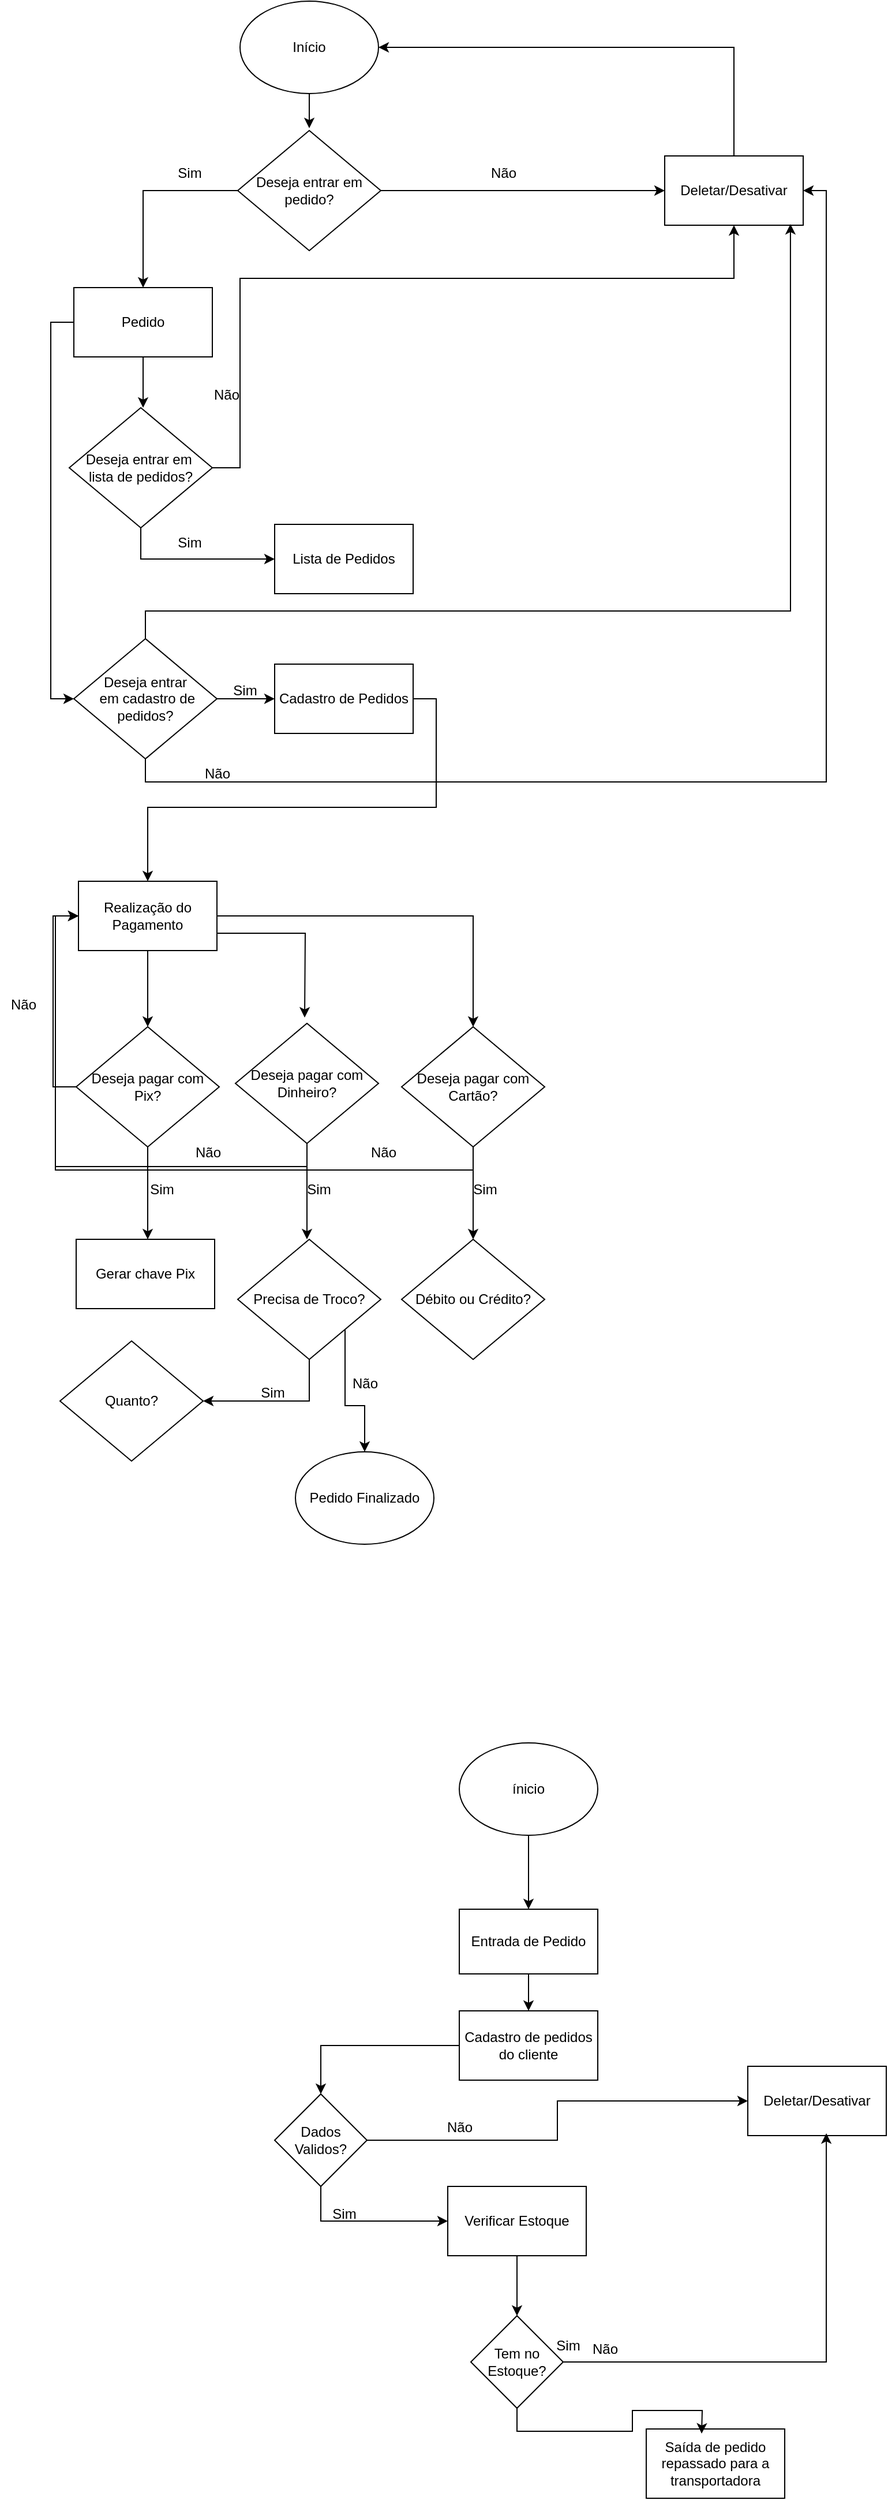<mxfile version="24.5.2" type="device">
  <diagram name="Página-1" id="TLPd1DgTYXxIqjMHZHWx">
    <mxGraphModel dx="1434" dy="782" grid="1" gridSize="8" guides="1" tooltips="1" connect="1" arrows="1" fold="1" page="1" pageScale="1" pageWidth="3300" pageHeight="4681" math="0" shadow="0">
      <root>
        <mxCell id="0" />
        <mxCell id="1" parent="0" />
        <mxCell id="2E5seLhveW0mqRELlNBj-6" value="" style="edgeStyle=orthogonalEdgeStyle;rounded=0;orthogonalLoop=1;jettySize=auto;html=1;" parent="1" source="2E5seLhveW0mqRELlNBj-1" edge="1">
          <mxGeometry relative="1" as="geometry">
            <mxPoint x="420" y="190" as="targetPoint" />
          </mxGeometry>
        </mxCell>
        <mxCell id="2E5seLhveW0mqRELlNBj-1" value="Início" style="ellipse;whiteSpace=wrap;html=1;" parent="1" vertex="1">
          <mxGeometry x="360" y="80" width="120" height="80" as="geometry" />
        </mxCell>
        <mxCell id="sw0cVe_-EWTT1FvwA-Mw-9" style="edgeStyle=orthogonalEdgeStyle;rounded=0;orthogonalLoop=1;jettySize=auto;html=1;exitX=0.5;exitY=1;exitDx=0;exitDy=0;entryX=0.5;entryY=0;entryDx=0;entryDy=0;" parent="1" source="sw0cVe_-EWTT1FvwA-Mw-3" target="sw0cVe_-EWTT1FvwA-Mw-4" edge="1">
          <mxGeometry relative="1" as="geometry" />
        </mxCell>
        <mxCell id="sw0cVe_-EWTT1FvwA-Mw-3" value="ínicio" style="ellipse;whiteSpace=wrap;html=1;" parent="1" vertex="1">
          <mxGeometry x="550" y="1588" width="120" height="80" as="geometry" />
        </mxCell>
        <mxCell id="sw0cVe_-EWTT1FvwA-Mw-31" style="edgeStyle=orthogonalEdgeStyle;rounded=0;orthogonalLoop=1;jettySize=auto;html=1;exitX=0.5;exitY=1;exitDx=0;exitDy=0;entryX=0.5;entryY=0;entryDx=0;entryDy=0;" parent="1" source="sw0cVe_-EWTT1FvwA-Mw-4" target="sw0cVe_-EWTT1FvwA-Mw-5" edge="1">
          <mxGeometry relative="1" as="geometry" />
        </mxCell>
        <mxCell id="sw0cVe_-EWTT1FvwA-Mw-4" value="Entrada de Pedido" style="rounded=0;whiteSpace=wrap;html=1;" parent="1" vertex="1">
          <mxGeometry x="550" y="1732" width="120" height="56" as="geometry" />
        </mxCell>
        <mxCell id="sw0cVe_-EWTT1FvwA-Mw-21" style="edgeStyle=orthogonalEdgeStyle;rounded=0;orthogonalLoop=1;jettySize=auto;html=1;entryX=0.5;entryY=0;entryDx=0;entryDy=0;" parent="1" source="sw0cVe_-EWTT1FvwA-Mw-5" target="sw0cVe_-EWTT1FvwA-Mw-18" edge="1">
          <mxGeometry relative="1" as="geometry" />
        </mxCell>
        <mxCell id="sw0cVe_-EWTT1FvwA-Mw-5" value="Cadastro de pedidos do cliente" style="rounded=0;whiteSpace=wrap;html=1;" parent="1" vertex="1">
          <mxGeometry x="550" y="1820" width="120" height="60" as="geometry" />
        </mxCell>
        <mxCell id="sw0cVe_-EWTT1FvwA-Mw-6" value="Saída de pedido repassado para a transportadora" style="rounded=0;whiteSpace=wrap;html=1;" parent="1" vertex="1">
          <mxGeometry x="712" y="2182" width="120" height="60" as="geometry" />
        </mxCell>
        <mxCell id="sw0cVe_-EWTT1FvwA-Mw-25" style="edgeStyle=orthogonalEdgeStyle;rounded=0;orthogonalLoop=1;jettySize=auto;html=1;exitX=0.5;exitY=1;exitDx=0;exitDy=0;entryX=0.5;entryY=0;entryDx=0;entryDy=0;" parent="1" source="sw0cVe_-EWTT1FvwA-Mw-10" target="sw0cVe_-EWTT1FvwA-Mw-11" edge="1">
          <mxGeometry relative="1" as="geometry" />
        </mxCell>
        <mxCell id="sw0cVe_-EWTT1FvwA-Mw-10" value="Verificar Estoque" style="rounded=0;whiteSpace=wrap;html=1;" parent="1" vertex="1">
          <mxGeometry x="540" y="1972" width="120" height="60" as="geometry" />
        </mxCell>
        <mxCell id="sw0cVe_-EWTT1FvwA-Mw-27" style="edgeStyle=orthogonalEdgeStyle;rounded=0;orthogonalLoop=1;jettySize=auto;html=1;exitX=0.5;exitY=1;exitDx=0;exitDy=0;" parent="1" source="sw0cVe_-EWTT1FvwA-Mw-11" edge="1">
          <mxGeometry relative="1" as="geometry">
            <mxPoint x="760" y="2186" as="targetPoint" />
          </mxGeometry>
        </mxCell>
        <mxCell id="sw0cVe_-EWTT1FvwA-Mw-11" value="Tem no Estoque?" style="rhombus;whiteSpace=wrap;html=1;" parent="1" vertex="1">
          <mxGeometry x="560" y="2084" width="80" height="80" as="geometry" />
        </mxCell>
        <mxCell id="sw0cVe_-EWTT1FvwA-Mw-17" value="Sim" style="text;html=1;align=center;verticalAlign=middle;resizable=0;points=[];autosize=1;strokeColor=none;fillColor=none;" parent="1" vertex="1">
          <mxGeometry x="430" y="1980" width="40" height="32" as="geometry" />
        </mxCell>
        <mxCell id="sw0cVe_-EWTT1FvwA-Mw-20" style="edgeStyle=orthogonalEdgeStyle;rounded=0;orthogonalLoop=1;jettySize=auto;html=1;exitX=0.5;exitY=1;exitDx=0;exitDy=0;entryX=0;entryY=0.5;entryDx=0;entryDy=0;" parent="1" source="sw0cVe_-EWTT1FvwA-Mw-18" target="sw0cVe_-EWTT1FvwA-Mw-10" edge="1">
          <mxGeometry relative="1" as="geometry" />
        </mxCell>
        <mxCell id="sw0cVe_-EWTT1FvwA-Mw-23" style="edgeStyle=orthogonalEdgeStyle;rounded=0;orthogonalLoop=1;jettySize=auto;html=1;exitX=1;exitY=0.5;exitDx=0;exitDy=0;entryX=0;entryY=0.5;entryDx=0;entryDy=0;" parent="1" source="sw0cVe_-EWTT1FvwA-Mw-18" target="sw0cVe_-EWTT1FvwA-Mw-22" edge="1">
          <mxGeometry relative="1" as="geometry" />
        </mxCell>
        <mxCell id="sw0cVe_-EWTT1FvwA-Mw-18" value="Dados Validos?" style="rhombus;whiteSpace=wrap;html=1;" parent="1" vertex="1">
          <mxGeometry x="390" y="1892" width="80" height="80" as="geometry" />
        </mxCell>
        <mxCell id="sw0cVe_-EWTT1FvwA-Mw-22" value="Deletar/Desativar" style="rounded=0;whiteSpace=wrap;html=1;" parent="1" vertex="1">
          <mxGeometry x="800" y="1868" width="120" height="60" as="geometry" />
        </mxCell>
        <mxCell id="sw0cVe_-EWTT1FvwA-Mw-24" value="Não" style="text;html=1;align=center;verticalAlign=middle;resizable=0;points=[];autosize=1;strokeColor=none;fillColor=none;" parent="1" vertex="1">
          <mxGeometry x="530" y="1905" width="40" height="32" as="geometry" />
        </mxCell>
        <mxCell id="sw0cVe_-EWTT1FvwA-Mw-26" value="Sim" style="text;html=1;align=center;verticalAlign=middle;resizable=0;points=[];autosize=1;strokeColor=none;fillColor=none;" parent="1" vertex="1">
          <mxGeometry x="624" y="2094" width="40" height="32" as="geometry" />
        </mxCell>
        <mxCell id="sw0cVe_-EWTT1FvwA-Mw-29" style="edgeStyle=orthogonalEdgeStyle;rounded=0;orthogonalLoop=1;jettySize=auto;html=1;exitX=1;exitY=0.5;exitDx=0;exitDy=0;entryX=0.567;entryY=0.967;entryDx=0;entryDy=0;entryPerimeter=0;" parent="1" source="sw0cVe_-EWTT1FvwA-Mw-11" target="sw0cVe_-EWTT1FvwA-Mw-22" edge="1">
          <mxGeometry relative="1" as="geometry" />
        </mxCell>
        <mxCell id="sw0cVe_-EWTT1FvwA-Mw-30" value="Não" style="text;html=1;align=center;verticalAlign=middle;resizable=0;points=[];autosize=1;strokeColor=none;fillColor=none;" parent="1" vertex="1">
          <mxGeometry x="656" y="2097" width="40" height="32" as="geometry" />
        </mxCell>
        <mxCell id="sBl7rpmpR24402BwMZtr-3" style="edgeStyle=orthogonalEdgeStyle;rounded=0;orthogonalLoop=1;jettySize=auto;html=1;entryX=0.5;entryY=0;entryDx=0;entryDy=0;" parent="1" source="sBl7rpmpR24402BwMZtr-1" target="sBl7rpmpR24402BwMZtr-2" edge="1">
          <mxGeometry relative="1" as="geometry" />
        </mxCell>
        <mxCell id="sBl7rpmpR24402BwMZtr-7" style="edgeStyle=orthogonalEdgeStyle;rounded=0;orthogonalLoop=1;jettySize=auto;html=1;" parent="1" source="sBl7rpmpR24402BwMZtr-1" edge="1">
          <mxGeometry relative="1" as="geometry">
            <mxPoint x="728" y="244" as="targetPoint" />
          </mxGeometry>
        </mxCell>
        <mxCell id="sBl7rpmpR24402BwMZtr-1" value="Deseja entrar em pedido?" style="rhombus;whiteSpace=wrap;html=1;" parent="1" vertex="1">
          <mxGeometry x="358" y="192" width="124" height="104" as="geometry" />
        </mxCell>
        <mxCell id="sBl7rpmpR24402BwMZtr-13" style="edgeStyle=orthogonalEdgeStyle;rounded=0;orthogonalLoop=1;jettySize=auto;html=1;" parent="1" source="sBl7rpmpR24402BwMZtr-2" edge="1">
          <mxGeometry relative="1" as="geometry">
            <mxPoint x="276" y="432" as="targetPoint" />
          </mxGeometry>
        </mxCell>
        <mxCell id="sBl7rpmpR24402BwMZtr-24" style="edgeStyle=orthogonalEdgeStyle;rounded=0;orthogonalLoop=1;jettySize=auto;html=1;exitX=0;exitY=0.5;exitDx=0;exitDy=0;entryX=0;entryY=0.5;entryDx=0;entryDy=0;" parent="1" source="sBl7rpmpR24402BwMZtr-2" target="sBl7rpmpR24402BwMZtr-21" edge="1">
          <mxGeometry relative="1" as="geometry" />
        </mxCell>
        <mxCell id="sBl7rpmpR24402BwMZtr-2" value="Pedido" style="rounded=0;whiteSpace=wrap;html=1;" parent="1" vertex="1">
          <mxGeometry x="216" y="328" width="120" height="60" as="geometry" />
        </mxCell>
        <mxCell id="sBl7rpmpR24402BwMZtr-4" value="Sim" style="text;html=1;align=center;verticalAlign=middle;resizable=0;points=[];autosize=1;strokeColor=none;fillColor=none;" parent="1" vertex="1">
          <mxGeometry x="296" y="213" width="40" height="32" as="geometry" />
        </mxCell>
        <mxCell id="sBl7rpmpR24402BwMZtr-12" style="edgeStyle=orthogonalEdgeStyle;rounded=0;orthogonalLoop=1;jettySize=auto;html=1;exitX=0.5;exitY=0;exitDx=0;exitDy=0;entryX=1;entryY=0.5;entryDx=0;entryDy=0;" parent="1" source="sBl7rpmpR24402BwMZtr-9" target="2E5seLhveW0mqRELlNBj-1" edge="1">
          <mxGeometry relative="1" as="geometry" />
        </mxCell>
        <mxCell id="sBl7rpmpR24402BwMZtr-9" value="Deletar/Desativar" style="rounded=0;whiteSpace=wrap;html=1;" parent="1" vertex="1">
          <mxGeometry x="728" y="214" width="120" height="60" as="geometry" />
        </mxCell>
        <mxCell id="sBl7rpmpR24402BwMZtr-10" value="Não" style="text;html=1;align=center;verticalAlign=middle;resizable=0;points=[];autosize=1;strokeColor=none;fillColor=none;" parent="1" vertex="1">
          <mxGeometry x="568" y="213" width="40" height="32" as="geometry" />
        </mxCell>
        <mxCell id="sBl7rpmpR24402BwMZtr-16" style="edgeStyle=orthogonalEdgeStyle;rounded=0;orthogonalLoop=1;jettySize=auto;html=1;exitX=1;exitY=0.5;exitDx=0;exitDy=0;entryX=0.5;entryY=1;entryDx=0;entryDy=0;" parent="1" source="sBl7rpmpR24402BwMZtr-15" target="sBl7rpmpR24402BwMZtr-9" edge="1">
          <mxGeometry relative="1" as="geometry">
            <Array as="points">
              <mxPoint x="360" y="484" />
              <mxPoint x="360" y="320" />
              <mxPoint x="788" y="320" />
            </Array>
          </mxGeometry>
        </mxCell>
        <mxCell id="sBl7rpmpR24402BwMZtr-20" style="edgeStyle=orthogonalEdgeStyle;rounded=0;orthogonalLoop=1;jettySize=auto;html=1;exitX=0.5;exitY=1;exitDx=0;exitDy=0;entryX=0;entryY=0.5;entryDx=0;entryDy=0;" parent="1" source="sBl7rpmpR24402BwMZtr-15" target="sBl7rpmpR24402BwMZtr-19" edge="1">
          <mxGeometry relative="1" as="geometry" />
        </mxCell>
        <mxCell id="sBl7rpmpR24402BwMZtr-15" value="Deseja entrar em&amp;nbsp;&lt;div&gt;lista de pedidos?&lt;/div&gt;" style="rhombus;whiteSpace=wrap;html=1;" parent="1" vertex="1">
          <mxGeometry x="212" y="432" width="124" height="104" as="geometry" />
        </mxCell>
        <mxCell id="sBl7rpmpR24402BwMZtr-17" value="Não" style="text;html=1;align=center;verticalAlign=middle;resizable=0;points=[];autosize=1;strokeColor=none;fillColor=none;" parent="1" vertex="1">
          <mxGeometry x="328" y="405" width="40" height="32" as="geometry" />
        </mxCell>
        <mxCell id="sBl7rpmpR24402BwMZtr-19" value="Lista de Pedidos" style="rounded=0;whiteSpace=wrap;html=1;" parent="1" vertex="1">
          <mxGeometry x="390" y="533" width="120" height="60" as="geometry" />
        </mxCell>
        <mxCell id="sBl7rpmpR24402BwMZtr-28" style="edgeStyle=orthogonalEdgeStyle;rounded=0;orthogonalLoop=1;jettySize=auto;html=1;exitX=1;exitY=0.5;exitDx=0;exitDy=0;entryX=0;entryY=0.5;entryDx=0;entryDy=0;" parent="1" source="sBl7rpmpR24402BwMZtr-21" target="sBl7rpmpR24402BwMZtr-27" edge="1">
          <mxGeometry relative="1" as="geometry" />
        </mxCell>
        <mxCell id="cfHbXfa3rvFkL7dU9Hmr-1" style="edgeStyle=orthogonalEdgeStyle;rounded=0;orthogonalLoop=1;jettySize=auto;html=1;exitX=0.5;exitY=1;exitDx=0;exitDy=0;entryX=1;entryY=0.5;entryDx=0;entryDy=0;" edge="1" parent="1" source="sBl7rpmpR24402BwMZtr-21" target="sBl7rpmpR24402BwMZtr-9">
          <mxGeometry relative="1" as="geometry" />
        </mxCell>
        <mxCell id="sBl7rpmpR24402BwMZtr-21" value="Deseja entrar&lt;div&gt;&amp;nbsp;em cadastro de pedidos?&lt;/div&gt;" style="rhombus;whiteSpace=wrap;html=1;" parent="1" vertex="1">
          <mxGeometry x="216" y="632" width="124" height="104" as="geometry" />
        </mxCell>
        <mxCell id="sBl7rpmpR24402BwMZtr-25" value="Sim" style="text;html=1;align=center;verticalAlign=middle;resizable=0;points=[];autosize=1;strokeColor=none;fillColor=none;" parent="1" vertex="1">
          <mxGeometry x="296" y="533" width="40" height="32" as="geometry" />
        </mxCell>
        <mxCell id="cfHbXfa3rvFkL7dU9Hmr-3" style="edgeStyle=orthogonalEdgeStyle;rounded=0;orthogonalLoop=1;jettySize=auto;html=1;exitX=1;exitY=0.5;exitDx=0;exitDy=0;" edge="1" parent="1" source="sBl7rpmpR24402BwMZtr-27" target="cfHbXfa3rvFkL7dU9Hmr-4">
          <mxGeometry relative="1" as="geometry">
            <mxPoint x="280" y="872" as="targetPoint" />
          </mxGeometry>
        </mxCell>
        <mxCell id="sBl7rpmpR24402BwMZtr-27" value="Cadastro de Pedidos" style="rounded=0;whiteSpace=wrap;html=1;" parent="1" vertex="1">
          <mxGeometry x="390" y="654" width="120" height="60" as="geometry" />
        </mxCell>
        <mxCell id="sBl7rpmpR24402BwMZtr-29" value="Sim" style="text;html=1;align=center;verticalAlign=middle;resizable=0;points=[];autosize=1;strokeColor=none;fillColor=none;" parent="1" vertex="1">
          <mxGeometry x="344" y="661" width="40" height="32" as="geometry" />
        </mxCell>
        <mxCell id="sBl7rpmpR24402BwMZtr-30" style="edgeStyle=orthogonalEdgeStyle;rounded=0;orthogonalLoop=1;jettySize=auto;html=1;exitX=0.5;exitY=0;exitDx=0;exitDy=0;entryX=0.908;entryY=0.983;entryDx=0;entryDy=0;entryPerimeter=0;" parent="1" source="sBl7rpmpR24402BwMZtr-21" target="sBl7rpmpR24402BwMZtr-9" edge="1">
          <mxGeometry relative="1" as="geometry">
            <Array as="points">
              <mxPoint x="278" y="608" />
              <mxPoint x="837" y="608" />
            </Array>
          </mxGeometry>
        </mxCell>
        <mxCell id="cfHbXfa3rvFkL7dU9Hmr-2" value="Não" style="text;html=1;align=center;verticalAlign=middle;resizable=0;points=[];autosize=1;strokeColor=none;fillColor=none;" vertex="1" parent="1">
          <mxGeometry x="320" y="733" width="40" height="32" as="geometry" />
        </mxCell>
        <mxCell id="cfHbXfa3rvFkL7dU9Hmr-9" style="edgeStyle=orthogonalEdgeStyle;rounded=0;orthogonalLoop=1;jettySize=auto;html=1;exitX=0.5;exitY=1;exitDx=0;exitDy=0;" edge="1" parent="1" source="cfHbXfa3rvFkL7dU9Hmr-4">
          <mxGeometry relative="1" as="geometry">
            <mxPoint x="280" y="968" as="targetPoint" />
          </mxGeometry>
        </mxCell>
        <mxCell id="cfHbXfa3rvFkL7dU9Hmr-13" style="edgeStyle=orthogonalEdgeStyle;rounded=0;orthogonalLoop=1;jettySize=auto;html=1;exitX=1;exitY=0.75;exitDx=0;exitDy=0;" edge="1" parent="1" source="cfHbXfa3rvFkL7dU9Hmr-4">
          <mxGeometry relative="1" as="geometry">
            <mxPoint x="416" y="960" as="targetPoint" />
          </mxGeometry>
        </mxCell>
        <mxCell id="cfHbXfa3rvFkL7dU9Hmr-16" style="edgeStyle=orthogonalEdgeStyle;rounded=0;orthogonalLoop=1;jettySize=auto;html=1;exitX=1;exitY=0.5;exitDx=0;exitDy=0;entryX=0.5;entryY=0;entryDx=0;entryDy=0;" edge="1" parent="1" source="cfHbXfa3rvFkL7dU9Hmr-4" target="cfHbXfa3rvFkL7dU9Hmr-15">
          <mxGeometry relative="1" as="geometry" />
        </mxCell>
        <mxCell id="cfHbXfa3rvFkL7dU9Hmr-4" value="Realização do Pagamento" style="rounded=0;whiteSpace=wrap;html=1;" vertex="1" parent="1">
          <mxGeometry x="220" y="842" width="120" height="60" as="geometry" />
        </mxCell>
        <mxCell id="cfHbXfa3rvFkL7dU9Hmr-11" style="edgeStyle=orthogonalEdgeStyle;rounded=0;orthogonalLoop=1;jettySize=auto;html=1;exitX=0;exitY=0.5;exitDx=0;exitDy=0;entryX=0;entryY=0.5;entryDx=0;entryDy=0;" edge="1" parent="1" source="cfHbXfa3rvFkL7dU9Hmr-5" target="cfHbXfa3rvFkL7dU9Hmr-4">
          <mxGeometry relative="1" as="geometry" />
        </mxCell>
        <mxCell id="cfHbXfa3rvFkL7dU9Hmr-26" style="edgeStyle=orthogonalEdgeStyle;rounded=0;orthogonalLoop=1;jettySize=auto;html=1;exitX=0.5;exitY=1;exitDx=0;exitDy=0;" edge="1" parent="1" source="cfHbXfa3rvFkL7dU9Hmr-5">
          <mxGeometry relative="1" as="geometry">
            <mxPoint x="280" y="1152" as="targetPoint" />
          </mxGeometry>
        </mxCell>
        <mxCell id="cfHbXfa3rvFkL7dU9Hmr-5" value="Deseja pagar com Pix?" style="rhombus;whiteSpace=wrap;html=1;" vertex="1" parent="1">
          <mxGeometry x="218" y="968" width="124" height="104" as="geometry" />
        </mxCell>
        <mxCell id="cfHbXfa3rvFkL7dU9Hmr-21" style="edgeStyle=orthogonalEdgeStyle;rounded=0;orthogonalLoop=1;jettySize=auto;html=1;exitX=0.5;exitY=1;exitDx=0;exitDy=0;entryX=0;entryY=0.5;entryDx=0;entryDy=0;" edge="1" parent="1" source="cfHbXfa3rvFkL7dU9Hmr-14" target="cfHbXfa3rvFkL7dU9Hmr-4">
          <mxGeometry relative="1" as="geometry" />
        </mxCell>
        <mxCell id="cfHbXfa3rvFkL7dU9Hmr-27" style="edgeStyle=orthogonalEdgeStyle;rounded=0;orthogonalLoop=1;jettySize=auto;html=1;exitX=0.5;exitY=1;exitDx=0;exitDy=0;" edge="1" parent="1" source="cfHbXfa3rvFkL7dU9Hmr-14">
          <mxGeometry relative="1" as="geometry">
            <mxPoint x="418" y="1152" as="targetPoint" />
          </mxGeometry>
        </mxCell>
        <mxCell id="cfHbXfa3rvFkL7dU9Hmr-14" value="Deseja pagar com Dinheiro?" style="rhombus;whiteSpace=wrap;html=1;" vertex="1" parent="1">
          <mxGeometry x="356" y="965" width="124" height="104" as="geometry" />
        </mxCell>
        <mxCell id="cfHbXfa3rvFkL7dU9Hmr-22" style="edgeStyle=orthogonalEdgeStyle;rounded=0;orthogonalLoop=1;jettySize=auto;html=1;exitX=0.5;exitY=1;exitDx=0;exitDy=0;entryX=0;entryY=0.5;entryDx=0;entryDy=0;" edge="1" parent="1" source="cfHbXfa3rvFkL7dU9Hmr-15" target="cfHbXfa3rvFkL7dU9Hmr-4">
          <mxGeometry relative="1" as="geometry" />
        </mxCell>
        <mxCell id="cfHbXfa3rvFkL7dU9Hmr-28" style="edgeStyle=orthogonalEdgeStyle;rounded=0;orthogonalLoop=1;jettySize=auto;html=1;exitX=0.5;exitY=1;exitDx=0;exitDy=0;" edge="1" parent="1" source="cfHbXfa3rvFkL7dU9Hmr-15">
          <mxGeometry relative="1" as="geometry">
            <mxPoint x="562" y="1152" as="targetPoint" />
          </mxGeometry>
        </mxCell>
        <mxCell id="cfHbXfa3rvFkL7dU9Hmr-15" value="Deseja pagar com Cartão?" style="rhombus;whiteSpace=wrap;html=1;" vertex="1" parent="1">
          <mxGeometry x="500" y="968" width="124" height="104" as="geometry" />
        </mxCell>
        <mxCell id="cfHbXfa3rvFkL7dU9Hmr-19" value="Não" style="text;html=1;align=center;verticalAlign=middle;resizable=0;points=[];autosize=1;strokeColor=none;fillColor=none;" vertex="1" parent="1">
          <mxGeometry x="152" y="933" width="40" height="32" as="geometry" />
        </mxCell>
        <mxCell id="cfHbXfa3rvFkL7dU9Hmr-24" value="Não" style="text;html=1;align=center;verticalAlign=middle;resizable=0;points=[];autosize=1;strokeColor=none;fillColor=none;" vertex="1" parent="1">
          <mxGeometry x="464" y="1061" width="40" height="32" as="geometry" />
        </mxCell>
        <mxCell id="cfHbXfa3rvFkL7dU9Hmr-25" value="Não" style="text;html=1;align=center;verticalAlign=middle;resizable=0;points=[];autosize=1;strokeColor=none;fillColor=none;" vertex="1" parent="1">
          <mxGeometry x="312" y="1061" width="40" height="32" as="geometry" />
        </mxCell>
        <mxCell id="cfHbXfa3rvFkL7dU9Hmr-30" value="Sim" style="text;html=1;align=center;verticalAlign=middle;resizable=0;points=[];autosize=1;strokeColor=none;fillColor=none;" vertex="1" parent="1">
          <mxGeometry x="272" y="1093" width="40" height="32" as="geometry" />
        </mxCell>
        <mxCell id="cfHbXfa3rvFkL7dU9Hmr-31" value="Sim" style="text;html=1;align=center;verticalAlign=middle;resizable=0;points=[];autosize=1;strokeColor=none;fillColor=none;" vertex="1" parent="1">
          <mxGeometry x="408" y="1093" width="40" height="32" as="geometry" />
        </mxCell>
        <mxCell id="cfHbXfa3rvFkL7dU9Hmr-32" value="Sim" style="text;html=1;align=center;verticalAlign=middle;resizable=0;points=[];autosize=1;strokeColor=none;fillColor=none;" vertex="1" parent="1">
          <mxGeometry x="552" y="1093" width="40" height="32" as="geometry" />
        </mxCell>
        <mxCell id="cfHbXfa3rvFkL7dU9Hmr-33" value="Gerar chave Pix" style="rounded=0;whiteSpace=wrap;html=1;" vertex="1" parent="1">
          <mxGeometry x="218" y="1152" width="120" height="60" as="geometry" />
        </mxCell>
        <mxCell id="cfHbXfa3rvFkL7dU9Hmr-41" style="edgeStyle=orthogonalEdgeStyle;rounded=0;orthogonalLoop=1;jettySize=auto;html=1;exitX=0.5;exitY=1;exitDx=0;exitDy=0;" edge="1" parent="1" source="cfHbXfa3rvFkL7dU9Hmr-35" target="cfHbXfa3rvFkL7dU9Hmr-40">
          <mxGeometry relative="1" as="geometry" />
        </mxCell>
        <mxCell id="cfHbXfa3rvFkL7dU9Hmr-44" style="edgeStyle=orthogonalEdgeStyle;rounded=0;orthogonalLoop=1;jettySize=auto;html=1;exitX=1;exitY=1;exitDx=0;exitDy=0;entryX=0.5;entryY=0;entryDx=0;entryDy=0;" edge="1" parent="1" source="cfHbXfa3rvFkL7dU9Hmr-35" target="cfHbXfa3rvFkL7dU9Hmr-43">
          <mxGeometry relative="1" as="geometry" />
        </mxCell>
        <mxCell id="cfHbXfa3rvFkL7dU9Hmr-35" value="Precisa de Troco?" style="rhombus;whiteSpace=wrap;html=1;" vertex="1" parent="1">
          <mxGeometry x="358" y="1152" width="124" height="104" as="geometry" />
        </mxCell>
        <mxCell id="cfHbXfa3rvFkL7dU9Hmr-40" value="Quanto?" style="rhombus;whiteSpace=wrap;html=1;" vertex="1" parent="1">
          <mxGeometry x="204" y="1240" width="124" height="104" as="geometry" />
        </mxCell>
        <mxCell id="cfHbXfa3rvFkL7dU9Hmr-42" value="Sim" style="text;html=1;align=center;verticalAlign=middle;resizable=0;points=[];autosize=1;strokeColor=none;fillColor=none;" vertex="1" parent="1">
          <mxGeometry x="368" y="1269" width="40" height="32" as="geometry" />
        </mxCell>
        <mxCell id="cfHbXfa3rvFkL7dU9Hmr-43" value="Pedido Finalizado" style="ellipse;whiteSpace=wrap;html=1;" vertex="1" parent="1">
          <mxGeometry x="408" y="1336" width="120" height="80" as="geometry" />
        </mxCell>
        <mxCell id="cfHbXfa3rvFkL7dU9Hmr-46" value="Não" style="text;html=1;align=center;verticalAlign=middle;resizable=0;points=[];autosize=1;strokeColor=none;fillColor=none;" vertex="1" parent="1">
          <mxGeometry x="448" y="1261" width="40" height="32" as="geometry" />
        </mxCell>
        <mxCell id="cfHbXfa3rvFkL7dU9Hmr-47" value="Débito ou Crédito?" style="rhombus;whiteSpace=wrap;html=1;" vertex="1" parent="1">
          <mxGeometry x="500" y="1152" width="124" height="104" as="geometry" />
        </mxCell>
      </root>
    </mxGraphModel>
  </diagram>
</mxfile>
